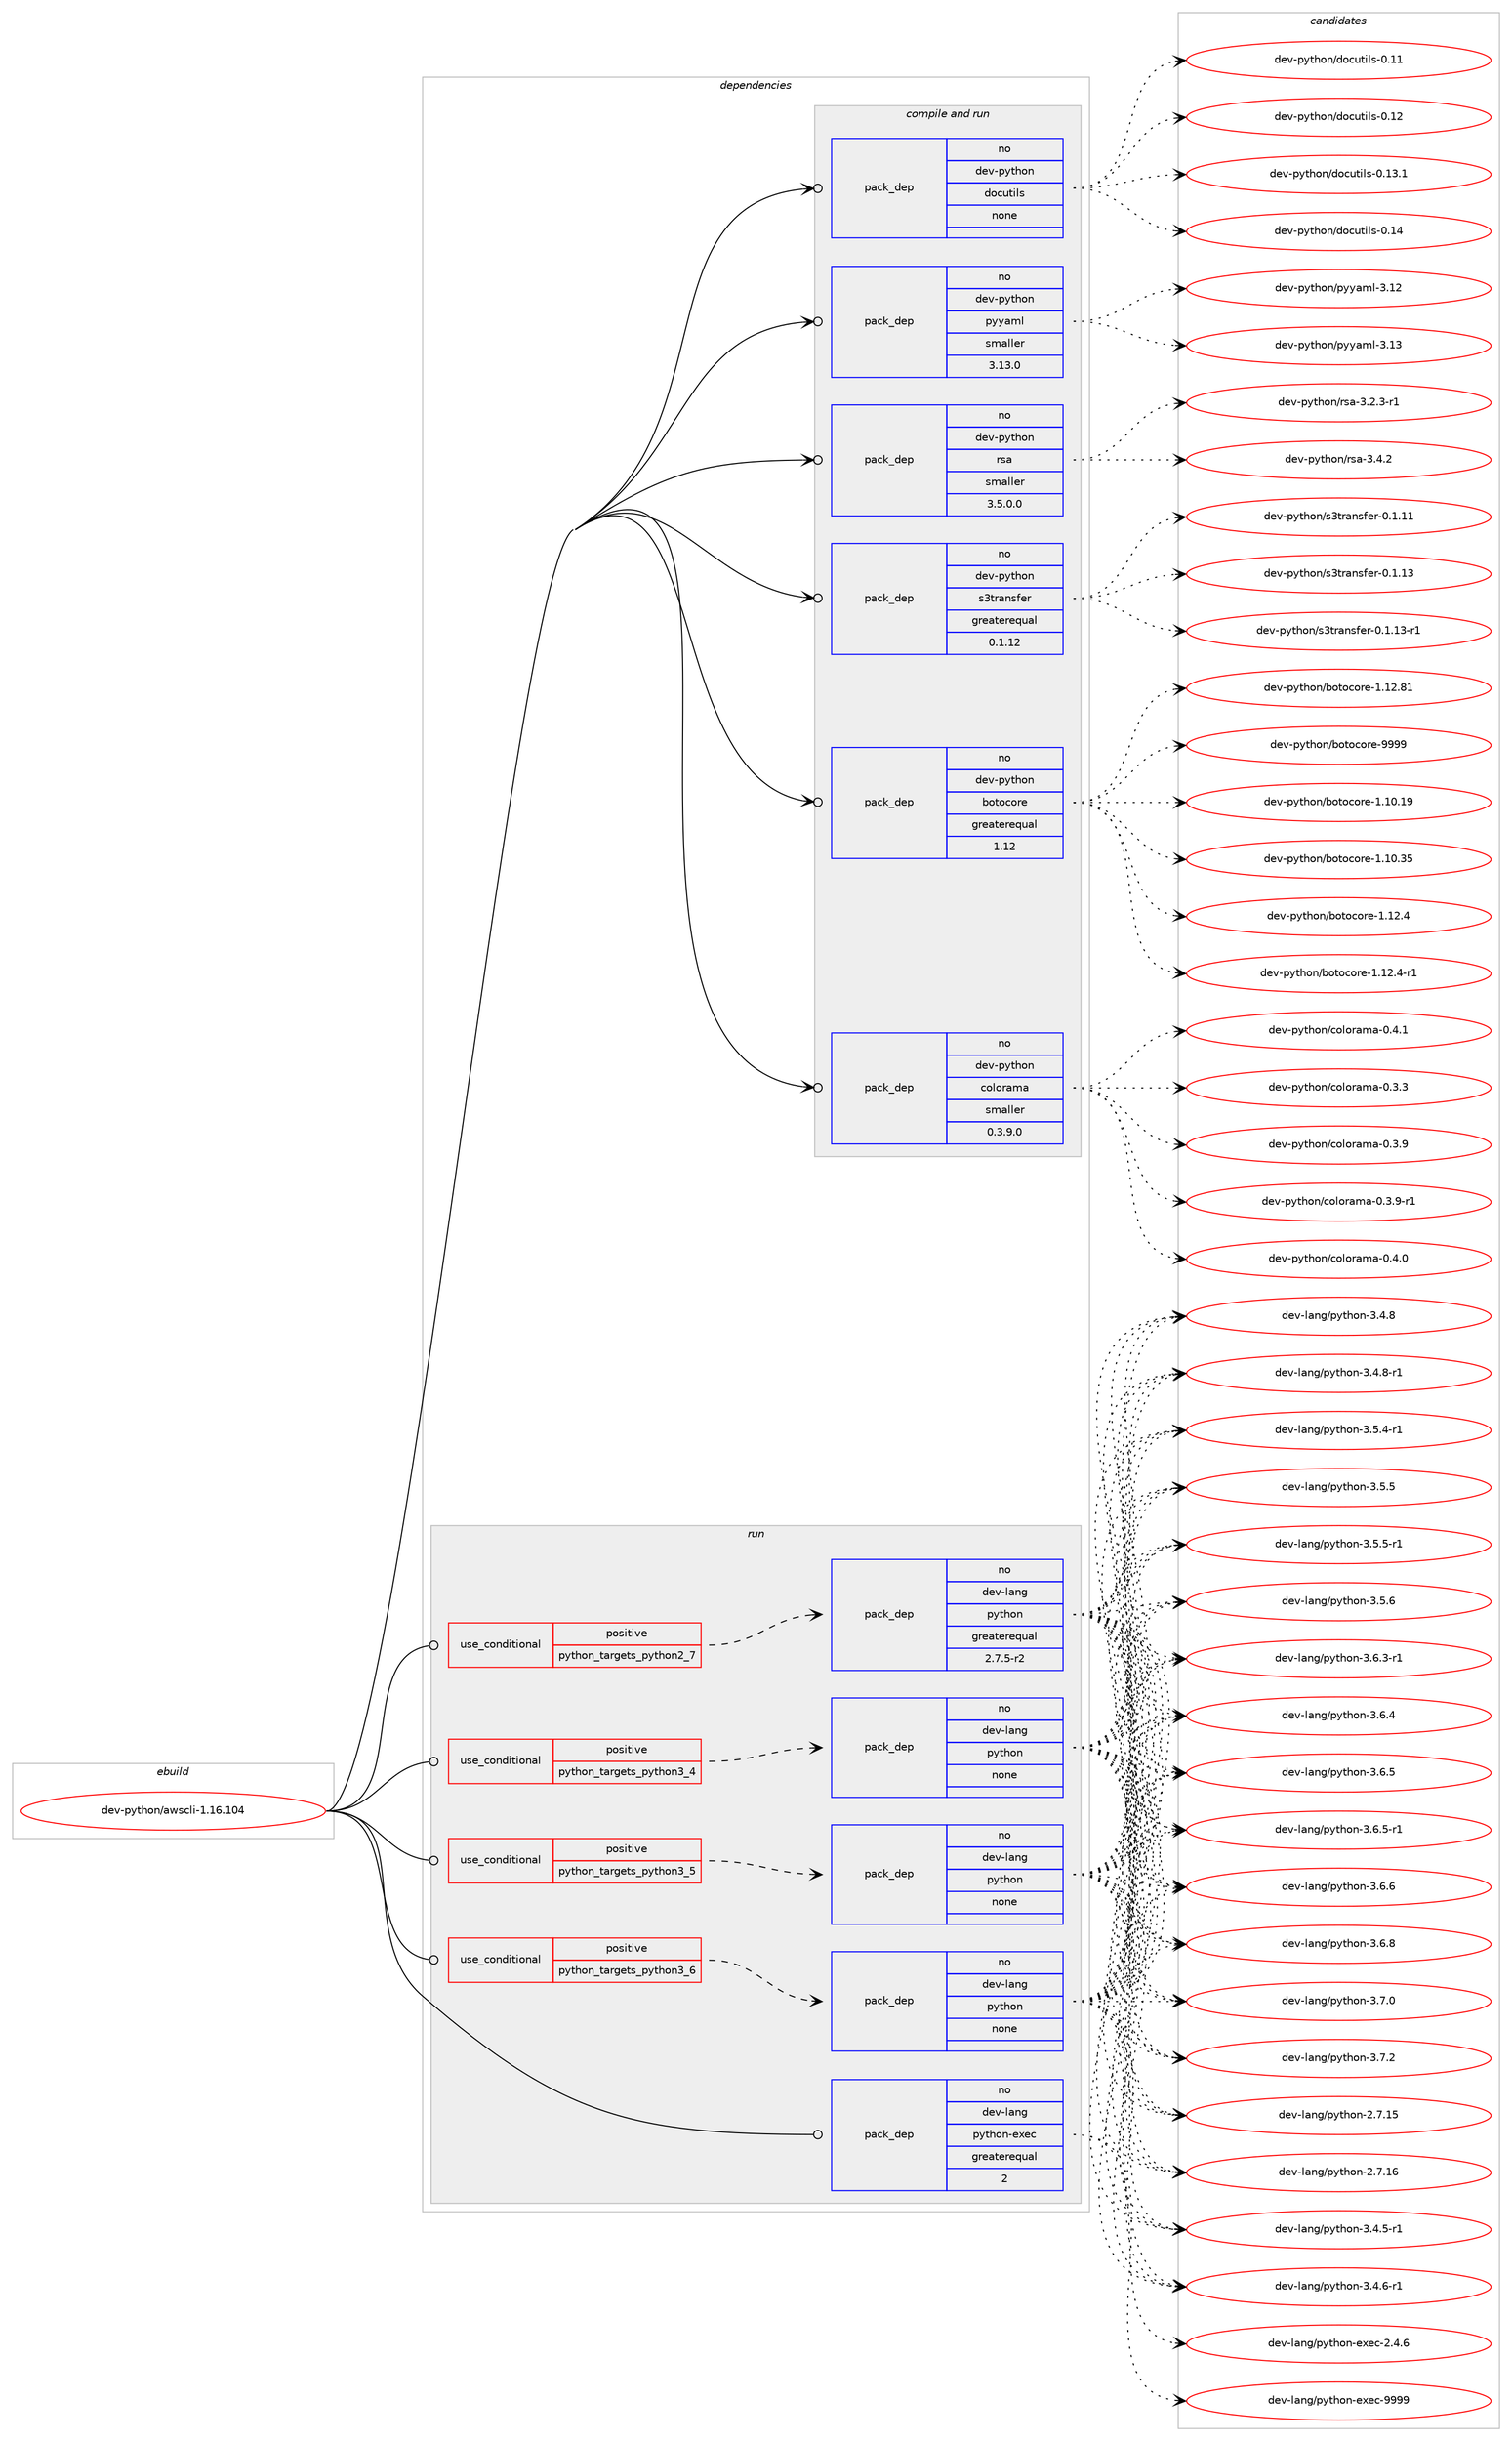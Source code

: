 digraph prolog {

# *************
# Graph options
# *************

newrank=true;
concentrate=true;
compound=true;
graph [rankdir=LR,fontname=Helvetica,fontsize=10,ranksep=1.5];#, ranksep=2.5, nodesep=0.2];
edge  [arrowhead=vee];
node  [fontname=Helvetica,fontsize=10];

# **********
# The ebuild
# **********

subgraph cluster_leftcol {
color=gray;
rank=same;
label=<<i>ebuild</i>>;
id [label="dev-python/awscli-1.16.104", color=red, width=4, href="../dev-python/awscli-1.16.104.svg"];
}

# ****************
# The dependencies
# ****************

subgraph cluster_midcol {
color=gray;
label=<<i>dependencies</i>>;
subgraph cluster_compile {
fillcolor="#eeeeee";
style=filled;
label=<<i>compile</i>>;
}
subgraph cluster_compileandrun {
fillcolor="#eeeeee";
style=filled;
label=<<i>compile and run</i>>;
subgraph pack1005479 {
dependency1400060 [label=<<TABLE BORDER="0" CELLBORDER="1" CELLSPACING="0" CELLPADDING="4" WIDTH="220"><TR><TD ROWSPAN="6" CELLPADDING="30">pack_dep</TD></TR><TR><TD WIDTH="110">no</TD></TR><TR><TD>dev-python</TD></TR><TR><TD>botocore</TD></TR><TR><TD>greaterequal</TD></TR><TR><TD>1.12</TD></TR></TABLE>>, shape=none, color=blue];
}
id:e -> dependency1400060:w [weight=20,style="solid",arrowhead="odotvee"];
subgraph pack1005480 {
dependency1400061 [label=<<TABLE BORDER="0" CELLBORDER="1" CELLSPACING="0" CELLPADDING="4" WIDTH="220"><TR><TD ROWSPAN="6" CELLPADDING="30">pack_dep</TD></TR><TR><TD WIDTH="110">no</TD></TR><TR><TD>dev-python</TD></TR><TR><TD>colorama</TD></TR><TR><TD>smaller</TD></TR><TR><TD>0.3.9.0</TD></TR></TABLE>>, shape=none, color=blue];
}
id:e -> dependency1400061:w [weight=20,style="solid",arrowhead="odotvee"];
subgraph pack1005481 {
dependency1400062 [label=<<TABLE BORDER="0" CELLBORDER="1" CELLSPACING="0" CELLPADDING="4" WIDTH="220"><TR><TD ROWSPAN="6" CELLPADDING="30">pack_dep</TD></TR><TR><TD WIDTH="110">no</TD></TR><TR><TD>dev-python</TD></TR><TR><TD>docutils</TD></TR><TR><TD>none</TD></TR><TR><TD></TD></TR></TABLE>>, shape=none, color=blue];
}
id:e -> dependency1400062:w [weight=20,style="solid",arrowhead="odotvee"];
subgraph pack1005482 {
dependency1400063 [label=<<TABLE BORDER="0" CELLBORDER="1" CELLSPACING="0" CELLPADDING="4" WIDTH="220"><TR><TD ROWSPAN="6" CELLPADDING="30">pack_dep</TD></TR><TR><TD WIDTH="110">no</TD></TR><TR><TD>dev-python</TD></TR><TR><TD>pyyaml</TD></TR><TR><TD>smaller</TD></TR><TR><TD>3.13.0</TD></TR></TABLE>>, shape=none, color=blue];
}
id:e -> dependency1400063:w [weight=20,style="solid",arrowhead="odotvee"];
subgraph pack1005483 {
dependency1400064 [label=<<TABLE BORDER="0" CELLBORDER="1" CELLSPACING="0" CELLPADDING="4" WIDTH="220"><TR><TD ROWSPAN="6" CELLPADDING="30">pack_dep</TD></TR><TR><TD WIDTH="110">no</TD></TR><TR><TD>dev-python</TD></TR><TR><TD>rsa</TD></TR><TR><TD>smaller</TD></TR><TR><TD>3.5.0.0</TD></TR></TABLE>>, shape=none, color=blue];
}
id:e -> dependency1400064:w [weight=20,style="solid",arrowhead="odotvee"];
subgraph pack1005484 {
dependency1400065 [label=<<TABLE BORDER="0" CELLBORDER="1" CELLSPACING="0" CELLPADDING="4" WIDTH="220"><TR><TD ROWSPAN="6" CELLPADDING="30">pack_dep</TD></TR><TR><TD WIDTH="110">no</TD></TR><TR><TD>dev-python</TD></TR><TR><TD>s3transfer</TD></TR><TR><TD>greaterequal</TD></TR><TR><TD>0.1.12</TD></TR></TABLE>>, shape=none, color=blue];
}
id:e -> dependency1400065:w [weight=20,style="solid",arrowhead="odotvee"];
}
subgraph cluster_run {
fillcolor="#eeeeee";
style=filled;
label=<<i>run</i>>;
subgraph cond371355 {
dependency1400066 [label=<<TABLE BORDER="0" CELLBORDER="1" CELLSPACING="0" CELLPADDING="4"><TR><TD ROWSPAN="3" CELLPADDING="10">use_conditional</TD></TR><TR><TD>positive</TD></TR><TR><TD>python_targets_python2_7</TD></TR></TABLE>>, shape=none, color=red];
subgraph pack1005485 {
dependency1400067 [label=<<TABLE BORDER="0" CELLBORDER="1" CELLSPACING="0" CELLPADDING="4" WIDTH="220"><TR><TD ROWSPAN="6" CELLPADDING="30">pack_dep</TD></TR><TR><TD WIDTH="110">no</TD></TR><TR><TD>dev-lang</TD></TR><TR><TD>python</TD></TR><TR><TD>greaterequal</TD></TR><TR><TD>2.7.5-r2</TD></TR></TABLE>>, shape=none, color=blue];
}
dependency1400066:e -> dependency1400067:w [weight=20,style="dashed",arrowhead="vee"];
}
id:e -> dependency1400066:w [weight=20,style="solid",arrowhead="odot"];
subgraph cond371356 {
dependency1400068 [label=<<TABLE BORDER="0" CELLBORDER="1" CELLSPACING="0" CELLPADDING="4"><TR><TD ROWSPAN="3" CELLPADDING="10">use_conditional</TD></TR><TR><TD>positive</TD></TR><TR><TD>python_targets_python3_4</TD></TR></TABLE>>, shape=none, color=red];
subgraph pack1005486 {
dependency1400069 [label=<<TABLE BORDER="0" CELLBORDER="1" CELLSPACING="0" CELLPADDING="4" WIDTH="220"><TR><TD ROWSPAN="6" CELLPADDING="30">pack_dep</TD></TR><TR><TD WIDTH="110">no</TD></TR><TR><TD>dev-lang</TD></TR><TR><TD>python</TD></TR><TR><TD>none</TD></TR><TR><TD></TD></TR></TABLE>>, shape=none, color=blue];
}
dependency1400068:e -> dependency1400069:w [weight=20,style="dashed",arrowhead="vee"];
}
id:e -> dependency1400068:w [weight=20,style="solid",arrowhead="odot"];
subgraph cond371357 {
dependency1400070 [label=<<TABLE BORDER="0" CELLBORDER="1" CELLSPACING="0" CELLPADDING="4"><TR><TD ROWSPAN="3" CELLPADDING="10">use_conditional</TD></TR><TR><TD>positive</TD></TR><TR><TD>python_targets_python3_5</TD></TR></TABLE>>, shape=none, color=red];
subgraph pack1005487 {
dependency1400071 [label=<<TABLE BORDER="0" CELLBORDER="1" CELLSPACING="0" CELLPADDING="4" WIDTH="220"><TR><TD ROWSPAN="6" CELLPADDING="30">pack_dep</TD></TR><TR><TD WIDTH="110">no</TD></TR><TR><TD>dev-lang</TD></TR><TR><TD>python</TD></TR><TR><TD>none</TD></TR><TR><TD></TD></TR></TABLE>>, shape=none, color=blue];
}
dependency1400070:e -> dependency1400071:w [weight=20,style="dashed",arrowhead="vee"];
}
id:e -> dependency1400070:w [weight=20,style="solid",arrowhead="odot"];
subgraph cond371358 {
dependency1400072 [label=<<TABLE BORDER="0" CELLBORDER="1" CELLSPACING="0" CELLPADDING="4"><TR><TD ROWSPAN="3" CELLPADDING="10">use_conditional</TD></TR><TR><TD>positive</TD></TR><TR><TD>python_targets_python3_6</TD></TR></TABLE>>, shape=none, color=red];
subgraph pack1005488 {
dependency1400073 [label=<<TABLE BORDER="0" CELLBORDER="1" CELLSPACING="0" CELLPADDING="4" WIDTH="220"><TR><TD ROWSPAN="6" CELLPADDING="30">pack_dep</TD></TR><TR><TD WIDTH="110">no</TD></TR><TR><TD>dev-lang</TD></TR><TR><TD>python</TD></TR><TR><TD>none</TD></TR><TR><TD></TD></TR></TABLE>>, shape=none, color=blue];
}
dependency1400072:e -> dependency1400073:w [weight=20,style="dashed",arrowhead="vee"];
}
id:e -> dependency1400072:w [weight=20,style="solid",arrowhead="odot"];
subgraph pack1005489 {
dependency1400074 [label=<<TABLE BORDER="0" CELLBORDER="1" CELLSPACING="0" CELLPADDING="4" WIDTH="220"><TR><TD ROWSPAN="6" CELLPADDING="30">pack_dep</TD></TR><TR><TD WIDTH="110">no</TD></TR><TR><TD>dev-lang</TD></TR><TR><TD>python-exec</TD></TR><TR><TD>greaterequal</TD></TR><TR><TD>2</TD></TR></TABLE>>, shape=none, color=blue];
}
id:e -> dependency1400074:w [weight=20,style="solid",arrowhead="odot"];
}
}

# **************
# The candidates
# **************

subgraph cluster_choices {
rank=same;
color=gray;
label=<<i>candidates</i>>;

subgraph choice1005479 {
color=black;
nodesep=1;
choice100101118451121211161041111104798111116111991111141014549464948464957 [label="dev-python/botocore-1.10.19", color=red, width=4,href="../dev-python/botocore-1.10.19.svg"];
choice100101118451121211161041111104798111116111991111141014549464948465153 [label="dev-python/botocore-1.10.35", color=red, width=4,href="../dev-python/botocore-1.10.35.svg"];
choice1001011184511212111610411111047981111161119911111410145494649504652 [label="dev-python/botocore-1.12.4", color=red, width=4,href="../dev-python/botocore-1.12.4.svg"];
choice10010111845112121116104111110479811111611199111114101454946495046524511449 [label="dev-python/botocore-1.12.4-r1", color=red, width=4,href="../dev-python/botocore-1.12.4-r1.svg"];
choice100101118451121211161041111104798111116111991111141014549464950465649 [label="dev-python/botocore-1.12.81", color=red, width=4,href="../dev-python/botocore-1.12.81.svg"];
choice100101118451121211161041111104798111116111991111141014557575757 [label="dev-python/botocore-9999", color=red, width=4,href="../dev-python/botocore-9999.svg"];
dependency1400060:e -> choice100101118451121211161041111104798111116111991111141014549464948464957:w [style=dotted,weight="100"];
dependency1400060:e -> choice100101118451121211161041111104798111116111991111141014549464948465153:w [style=dotted,weight="100"];
dependency1400060:e -> choice1001011184511212111610411111047981111161119911111410145494649504652:w [style=dotted,weight="100"];
dependency1400060:e -> choice10010111845112121116104111110479811111611199111114101454946495046524511449:w [style=dotted,weight="100"];
dependency1400060:e -> choice100101118451121211161041111104798111116111991111141014549464950465649:w [style=dotted,weight="100"];
dependency1400060:e -> choice100101118451121211161041111104798111116111991111141014557575757:w [style=dotted,weight="100"];
}
subgraph choice1005480 {
color=black;
nodesep=1;
choice1001011184511212111610411111047991111081111149710997454846514651 [label="dev-python/colorama-0.3.3", color=red, width=4,href="../dev-python/colorama-0.3.3.svg"];
choice1001011184511212111610411111047991111081111149710997454846514657 [label="dev-python/colorama-0.3.9", color=red, width=4,href="../dev-python/colorama-0.3.9.svg"];
choice10010111845112121116104111110479911110811111497109974548465146574511449 [label="dev-python/colorama-0.3.9-r1", color=red, width=4,href="../dev-python/colorama-0.3.9-r1.svg"];
choice1001011184511212111610411111047991111081111149710997454846524648 [label="dev-python/colorama-0.4.0", color=red, width=4,href="../dev-python/colorama-0.4.0.svg"];
choice1001011184511212111610411111047991111081111149710997454846524649 [label="dev-python/colorama-0.4.1", color=red, width=4,href="../dev-python/colorama-0.4.1.svg"];
dependency1400061:e -> choice1001011184511212111610411111047991111081111149710997454846514651:w [style=dotted,weight="100"];
dependency1400061:e -> choice1001011184511212111610411111047991111081111149710997454846514657:w [style=dotted,weight="100"];
dependency1400061:e -> choice10010111845112121116104111110479911110811111497109974548465146574511449:w [style=dotted,weight="100"];
dependency1400061:e -> choice1001011184511212111610411111047991111081111149710997454846524648:w [style=dotted,weight="100"];
dependency1400061:e -> choice1001011184511212111610411111047991111081111149710997454846524649:w [style=dotted,weight="100"];
}
subgraph choice1005481 {
color=black;
nodesep=1;
choice1001011184511212111610411111047100111991171161051081154548464949 [label="dev-python/docutils-0.11", color=red, width=4,href="../dev-python/docutils-0.11.svg"];
choice1001011184511212111610411111047100111991171161051081154548464950 [label="dev-python/docutils-0.12", color=red, width=4,href="../dev-python/docutils-0.12.svg"];
choice10010111845112121116104111110471001119911711610510811545484649514649 [label="dev-python/docutils-0.13.1", color=red, width=4,href="../dev-python/docutils-0.13.1.svg"];
choice1001011184511212111610411111047100111991171161051081154548464952 [label="dev-python/docutils-0.14", color=red, width=4,href="../dev-python/docutils-0.14.svg"];
dependency1400062:e -> choice1001011184511212111610411111047100111991171161051081154548464949:w [style=dotted,weight="100"];
dependency1400062:e -> choice1001011184511212111610411111047100111991171161051081154548464950:w [style=dotted,weight="100"];
dependency1400062:e -> choice10010111845112121116104111110471001119911711610510811545484649514649:w [style=dotted,weight="100"];
dependency1400062:e -> choice1001011184511212111610411111047100111991171161051081154548464952:w [style=dotted,weight="100"];
}
subgraph choice1005482 {
color=black;
nodesep=1;
choice1001011184511212111610411111047112121121971091084551464950 [label="dev-python/pyyaml-3.12", color=red, width=4,href="../dev-python/pyyaml-3.12.svg"];
choice1001011184511212111610411111047112121121971091084551464951 [label="dev-python/pyyaml-3.13", color=red, width=4,href="../dev-python/pyyaml-3.13.svg"];
dependency1400063:e -> choice1001011184511212111610411111047112121121971091084551464950:w [style=dotted,weight="100"];
dependency1400063:e -> choice1001011184511212111610411111047112121121971091084551464951:w [style=dotted,weight="100"];
}
subgraph choice1005483 {
color=black;
nodesep=1;
choice1001011184511212111610411111047114115974551465046514511449 [label="dev-python/rsa-3.2.3-r1", color=red, width=4,href="../dev-python/rsa-3.2.3-r1.svg"];
choice100101118451121211161041111104711411597455146524650 [label="dev-python/rsa-3.4.2", color=red, width=4,href="../dev-python/rsa-3.4.2.svg"];
dependency1400064:e -> choice1001011184511212111610411111047114115974551465046514511449:w [style=dotted,weight="100"];
dependency1400064:e -> choice100101118451121211161041111104711411597455146524650:w [style=dotted,weight="100"];
}
subgraph choice1005484 {
color=black;
nodesep=1;
choice1001011184511212111610411111047115511161149711011510210111445484649464949 [label="dev-python/s3transfer-0.1.11", color=red, width=4,href="../dev-python/s3transfer-0.1.11.svg"];
choice1001011184511212111610411111047115511161149711011510210111445484649464951 [label="dev-python/s3transfer-0.1.13", color=red, width=4,href="../dev-python/s3transfer-0.1.13.svg"];
choice10010111845112121116104111110471155111611497110115102101114454846494649514511449 [label="dev-python/s3transfer-0.1.13-r1", color=red, width=4,href="../dev-python/s3transfer-0.1.13-r1.svg"];
dependency1400065:e -> choice1001011184511212111610411111047115511161149711011510210111445484649464949:w [style=dotted,weight="100"];
dependency1400065:e -> choice1001011184511212111610411111047115511161149711011510210111445484649464951:w [style=dotted,weight="100"];
dependency1400065:e -> choice10010111845112121116104111110471155111611497110115102101114454846494649514511449:w [style=dotted,weight="100"];
}
subgraph choice1005485 {
color=black;
nodesep=1;
choice10010111845108971101034711212111610411111045504655464953 [label="dev-lang/python-2.7.15", color=red, width=4,href="../dev-lang/python-2.7.15.svg"];
choice10010111845108971101034711212111610411111045504655464954 [label="dev-lang/python-2.7.16", color=red, width=4,href="../dev-lang/python-2.7.16.svg"];
choice1001011184510897110103471121211161041111104551465246534511449 [label="dev-lang/python-3.4.5-r1", color=red, width=4,href="../dev-lang/python-3.4.5-r1.svg"];
choice1001011184510897110103471121211161041111104551465246544511449 [label="dev-lang/python-3.4.6-r1", color=red, width=4,href="../dev-lang/python-3.4.6-r1.svg"];
choice100101118451089711010347112121116104111110455146524656 [label="dev-lang/python-3.4.8", color=red, width=4,href="../dev-lang/python-3.4.8.svg"];
choice1001011184510897110103471121211161041111104551465246564511449 [label="dev-lang/python-3.4.8-r1", color=red, width=4,href="../dev-lang/python-3.4.8-r1.svg"];
choice1001011184510897110103471121211161041111104551465346524511449 [label="dev-lang/python-3.5.4-r1", color=red, width=4,href="../dev-lang/python-3.5.4-r1.svg"];
choice100101118451089711010347112121116104111110455146534653 [label="dev-lang/python-3.5.5", color=red, width=4,href="../dev-lang/python-3.5.5.svg"];
choice1001011184510897110103471121211161041111104551465346534511449 [label="dev-lang/python-3.5.5-r1", color=red, width=4,href="../dev-lang/python-3.5.5-r1.svg"];
choice100101118451089711010347112121116104111110455146534654 [label="dev-lang/python-3.5.6", color=red, width=4,href="../dev-lang/python-3.5.6.svg"];
choice1001011184510897110103471121211161041111104551465446514511449 [label="dev-lang/python-3.6.3-r1", color=red, width=4,href="../dev-lang/python-3.6.3-r1.svg"];
choice100101118451089711010347112121116104111110455146544652 [label="dev-lang/python-3.6.4", color=red, width=4,href="../dev-lang/python-3.6.4.svg"];
choice100101118451089711010347112121116104111110455146544653 [label="dev-lang/python-3.6.5", color=red, width=4,href="../dev-lang/python-3.6.5.svg"];
choice1001011184510897110103471121211161041111104551465446534511449 [label="dev-lang/python-3.6.5-r1", color=red, width=4,href="../dev-lang/python-3.6.5-r1.svg"];
choice100101118451089711010347112121116104111110455146544654 [label="dev-lang/python-3.6.6", color=red, width=4,href="../dev-lang/python-3.6.6.svg"];
choice100101118451089711010347112121116104111110455146544656 [label="dev-lang/python-3.6.8", color=red, width=4,href="../dev-lang/python-3.6.8.svg"];
choice100101118451089711010347112121116104111110455146554648 [label="dev-lang/python-3.7.0", color=red, width=4,href="../dev-lang/python-3.7.0.svg"];
choice100101118451089711010347112121116104111110455146554650 [label="dev-lang/python-3.7.2", color=red, width=4,href="../dev-lang/python-3.7.2.svg"];
dependency1400067:e -> choice10010111845108971101034711212111610411111045504655464953:w [style=dotted,weight="100"];
dependency1400067:e -> choice10010111845108971101034711212111610411111045504655464954:w [style=dotted,weight="100"];
dependency1400067:e -> choice1001011184510897110103471121211161041111104551465246534511449:w [style=dotted,weight="100"];
dependency1400067:e -> choice1001011184510897110103471121211161041111104551465246544511449:w [style=dotted,weight="100"];
dependency1400067:e -> choice100101118451089711010347112121116104111110455146524656:w [style=dotted,weight="100"];
dependency1400067:e -> choice1001011184510897110103471121211161041111104551465246564511449:w [style=dotted,weight="100"];
dependency1400067:e -> choice1001011184510897110103471121211161041111104551465346524511449:w [style=dotted,weight="100"];
dependency1400067:e -> choice100101118451089711010347112121116104111110455146534653:w [style=dotted,weight="100"];
dependency1400067:e -> choice1001011184510897110103471121211161041111104551465346534511449:w [style=dotted,weight="100"];
dependency1400067:e -> choice100101118451089711010347112121116104111110455146534654:w [style=dotted,weight="100"];
dependency1400067:e -> choice1001011184510897110103471121211161041111104551465446514511449:w [style=dotted,weight="100"];
dependency1400067:e -> choice100101118451089711010347112121116104111110455146544652:w [style=dotted,weight="100"];
dependency1400067:e -> choice100101118451089711010347112121116104111110455146544653:w [style=dotted,weight="100"];
dependency1400067:e -> choice1001011184510897110103471121211161041111104551465446534511449:w [style=dotted,weight="100"];
dependency1400067:e -> choice100101118451089711010347112121116104111110455146544654:w [style=dotted,weight="100"];
dependency1400067:e -> choice100101118451089711010347112121116104111110455146544656:w [style=dotted,weight="100"];
dependency1400067:e -> choice100101118451089711010347112121116104111110455146554648:w [style=dotted,weight="100"];
dependency1400067:e -> choice100101118451089711010347112121116104111110455146554650:w [style=dotted,weight="100"];
}
subgraph choice1005486 {
color=black;
nodesep=1;
choice10010111845108971101034711212111610411111045504655464953 [label="dev-lang/python-2.7.15", color=red, width=4,href="../dev-lang/python-2.7.15.svg"];
choice10010111845108971101034711212111610411111045504655464954 [label="dev-lang/python-2.7.16", color=red, width=4,href="../dev-lang/python-2.7.16.svg"];
choice1001011184510897110103471121211161041111104551465246534511449 [label="dev-lang/python-3.4.5-r1", color=red, width=4,href="../dev-lang/python-3.4.5-r1.svg"];
choice1001011184510897110103471121211161041111104551465246544511449 [label="dev-lang/python-3.4.6-r1", color=red, width=4,href="../dev-lang/python-3.4.6-r1.svg"];
choice100101118451089711010347112121116104111110455146524656 [label="dev-lang/python-3.4.8", color=red, width=4,href="../dev-lang/python-3.4.8.svg"];
choice1001011184510897110103471121211161041111104551465246564511449 [label="dev-lang/python-3.4.8-r1", color=red, width=4,href="../dev-lang/python-3.4.8-r1.svg"];
choice1001011184510897110103471121211161041111104551465346524511449 [label="dev-lang/python-3.5.4-r1", color=red, width=4,href="../dev-lang/python-3.5.4-r1.svg"];
choice100101118451089711010347112121116104111110455146534653 [label="dev-lang/python-3.5.5", color=red, width=4,href="../dev-lang/python-3.5.5.svg"];
choice1001011184510897110103471121211161041111104551465346534511449 [label="dev-lang/python-3.5.5-r1", color=red, width=4,href="../dev-lang/python-3.5.5-r1.svg"];
choice100101118451089711010347112121116104111110455146534654 [label="dev-lang/python-3.5.6", color=red, width=4,href="../dev-lang/python-3.5.6.svg"];
choice1001011184510897110103471121211161041111104551465446514511449 [label="dev-lang/python-3.6.3-r1", color=red, width=4,href="../dev-lang/python-3.6.3-r1.svg"];
choice100101118451089711010347112121116104111110455146544652 [label="dev-lang/python-3.6.4", color=red, width=4,href="../dev-lang/python-3.6.4.svg"];
choice100101118451089711010347112121116104111110455146544653 [label="dev-lang/python-3.6.5", color=red, width=4,href="../dev-lang/python-3.6.5.svg"];
choice1001011184510897110103471121211161041111104551465446534511449 [label="dev-lang/python-3.6.5-r1", color=red, width=4,href="../dev-lang/python-3.6.5-r1.svg"];
choice100101118451089711010347112121116104111110455146544654 [label="dev-lang/python-3.6.6", color=red, width=4,href="../dev-lang/python-3.6.6.svg"];
choice100101118451089711010347112121116104111110455146544656 [label="dev-lang/python-3.6.8", color=red, width=4,href="../dev-lang/python-3.6.8.svg"];
choice100101118451089711010347112121116104111110455146554648 [label="dev-lang/python-3.7.0", color=red, width=4,href="../dev-lang/python-3.7.0.svg"];
choice100101118451089711010347112121116104111110455146554650 [label="dev-lang/python-3.7.2", color=red, width=4,href="../dev-lang/python-3.7.2.svg"];
dependency1400069:e -> choice10010111845108971101034711212111610411111045504655464953:w [style=dotted,weight="100"];
dependency1400069:e -> choice10010111845108971101034711212111610411111045504655464954:w [style=dotted,weight="100"];
dependency1400069:e -> choice1001011184510897110103471121211161041111104551465246534511449:w [style=dotted,weight="100"];
dependency1400069:e -> choice1001011184510897110103471121211161041111104551465246544511449:w [style=dotted,weight="100"];
dependency1400069:e -> choice100101118451089711010347112121116104111110455146524656:w [style=dotted,weight="100"];
dependency1400069:e -> choice1001011184510897110103471121211161041111104551465246564511449:w [style=dotted,weight="100"];
dependency1400069:e -> choice1001011184510897110103471121211161041111104551465346524511449:w [style=dotted,weight="100"];
dependency1400069:e -> choice100101118451089711010347112121116104111110455146534653:w [style=dotted,weight="100"];
dependency1400069:e -> choice1001011184510897110103471121211161041111104551465346534511449:w [style=dotted,weight="100"];
dependency1400069:e -> choice100101118451089711010347112121116104111110455146534654:w [style=dotted,weight="100"];
dependency1400069:e -> choice1001011184510897110103471121211161041111104551465446514511449:w [style=dotted,weight="100"];
dependency1400069:e -> choice100101118451089711010347112121116104111110455146544652:w [style=dotted,weight="100"];
dependency1400069:e -> choice100101118451089711010347112121116104111110455146544653:w [style=dotted,weight="100"];
dependency1400069:e -> choice1001011184510897110103471121211161041111104551465446534511449:w [style=dotted,weight="100"];
dependency1400069:e -> choice100101118451089711010347112121116104111110455146544654:w [style=dotted,weight="100"];
dependency1400069:e -> choice100101118451089711010347112121116104111110455146544656:w [style=dotted,weight="100"];
dependency1400069:e -> choice100101118451089711010347112121116104111110455146554648:w [style=dotted,weight="100"];
dependency1400069:e -> choice100101118451089711010347112121116104111110455146554650:w [style=dotted,weight="100"];
}
subgraph choice1005487 {
color=black;
nodesep=1;
choice10010111845108971101034711212111610411111045504655464953 [label="dev-lang/python-2.7.15", color=red, width=4,href="../dev-lang/python-2.7.15.svg"];
choice10010111845108971101034711212111610411111045504655464954 [label="dev-lang/python-2.7.16", color=red, width=4,href="../dev-lang/python-2.7.16.svg"];
choice1001011184510897110103471121211161041111104551465246534511449 [label="dev-lang/python-3.4.5-r1", color=red, width=4,href="../dev-lang/python-3.4.5-r1.svg"];
choice1001011184510897110103471121211161041111104551465246544511449 [label="dev-lang/python-3.4.6-r1", color=red, width=4,href="../dev-lang/python-3.4.6-r1.svg"];
choice100101118451089711010347112121116104111110455146524656 [label="dev-lang/python-3.4.8", color=red, width=4,href="../dev-lang/python-3.4.8.svg"];
choice1001011184510897110103471121211161041111104551465246564511449 [label="dev-lang/python-3.4.8-r1", color=red, width=4,href="../dev-lang/python-3.4.8-r1.svg"];
choice1001011184510897110103471121211161041111104551465346524511449 [label="dev-lang/python-3.5.4-r1", color=red, width=4,href="../dev-lang/python-3.5.4-r1.svg"];
choice100101118451089711010347112121116104111110455146534653 [label="dev-lang/python-3.5.5", color=red, width=4,href="../dev-lang/python-3.5.5.svg"];
choice1001011184510897110103471121211161041111104551465346534511449 [label="dev-lang/python-3.5.5-r1", color=red, width=4,href="../dev-lang/python-3.5.5-r1.svg"];
choice100101118451089711010347112121116104111110455146534654 [label="dev-lang/python-3.5.6", color=red, width=4,href="../dev-lang/python-3.5.6.svg"];
choice1001011184510897110103471121211161041111104551465446514511449 [label="dev-lang/python-3.6.3-r1", color=red, width=4,href="../dev-lang/python-3.6.3-r1.svg"];
choice100101118451089711010347112121116104111110455146544652 [label="dev-lang/python-3.6.4", color=red, width=4,href="../dev-lang/python-3.6.4.svg"];
choice100101118451089711010347112121116104111110455146544653 [label="dev-lang/python-3.6.5", color=red, width=4,href="../dev-lang/python-3.6.5.svg"];
choice1001011184510897110103471121211161041111104551465446534511449 [label="dev-lang/python-3.6.5-r1", color=red, width=4,href="../dev-lang/python-3.6.5-r1.svg"];
choice100101118451089711010347112121116104111110455146544654 [label="dev-lang/python-3.6.6", color=red, width=4,href="../dev-lang/python-3.6.6.svg"];
choice100101118451089711010347112121116104111110455146544656 [label="dev-lang/python-3.6.8", color=red, width=4,href="../dev-lang/python-3.6.8.svg"];
choice100101118451089711010347112121116104111110455146554648 [label="dev-lang/python-3.7.0", color=red, width=4,href="../dev-lang/python-3.7.0.svg"];
choice100101118451089711010347112121116104111110455146554650 [label="dev-lang/python-3.7.2", color=red, width=4,href="../dev-lang/python-3.7.2.svg"];
dependency1400071:e -> choice10010111845108971101034711212111610411111045504655464953:w [style=dotted,weight="100"];
dependency1400071:e -> choice10010111845108971101034711212111610411111045504655464954:w [style=dotted,weight="100"];
dependency1400071:e -> choice1001011184510897110103471121211161041111104551465246534511449:w [style=dotted,weight="100"];
dependency1400071:e -> choice1001011184510897110103471121211161041111104551465246544511449:w [style=dotted,weight="100"];
dependency1400071:e -> choice100101118451089711010347112121116104111110455146524656:w [style=dotted,weight="100"];
dependency1400071:e -> choice1001011184510897110103471121211161041111104551465246564511449:w [style=dotted,weight="100"];
dependency1400071:e -> choice1001011184510897110103471121211161041111104551465346524511449:w [style=dotted,weight="100"];
dependency1400071:e -> choice100101118451089711010347112121116104111110455146534653:w [style=dotted,weight="100"];
dependency1400071:e -> choice1001011184510897110103471121211161041111104551465346534511449:w [style=dotted,weight="100"];
dependency1400071:e -> choice100101118451089711010347112121116104111110455146534654:w [style=dotted,weight="100"];
dependency1400071:e -> choice1001011184510897110103471121211161041111104551465446514511449:w [style=dotted,weight="100"];
dependency1400071:e -> choice100101118451089711010347112121116104111110455146544652:w [style=dotted,weight="100"];
dependency1400071:e -> choice100101118451089711010347112121116104111110455146544653:w [style=dotted,weight="100"];
dependency1400071:e -> choice1001011184510897110103471121211161041111104551465446534511449:w [style=dotted,weight="100"];
dependency1400071:e -> choice100101118451089711010347112121116104111110455146544654:w [style=dotted,weight="100"];
dependency1400071:e -> choice100101118451089711010347112121116104111110455146544656:w [style=dotted,weight="100"];
dependency1400071:e -> choice100101118451089711010347112121116104111110455146554648:w [style=dotted,weight="100"];
dependency1400071:e -> choice100101118451089711010347112121116104111110455146554650:w [style=dotted,weight="100"];
}
subgraph choice1005488 {
color=black;
nodesep=1;
choice10010111845108971101034711212111610411111045504655464953 [label="dev-lang/python-2.7.15", color=red, width=4,href="../dev-lang/python-2.7.15.svg"];
choice10010111845108971101034711212111610411111045504655464954 [label="dev-lang/python-2.7.16", color=red, width=4,href="../dev-lang/python-2.7.16.svg"];
choice1001011184510897110103471121211161041111104551465246534511449 [label="dev-lang/python-3.4.5-r1", color=red, width=4,href="../dev-lang/python-3.4.5-r1.svg"];
choice1001011184510897110103471121211161041111104551465246544511449 [label="dev-lang/python-3.4.6-r1", color=red, width=4,href="../dev-lang/python-3.4.6-r1.svg"];
choice100101118451089711010347112121116104111110455146524656 [label="dev-lang/python-3.4.8", color=red, width=4,href="../dev-lang/python-3.4.8.svg"];
choice1001011184510897110103471121211161041111104551465246564511449 [label="dev-lang/python-3.4.8-r1", color=red, width=4,href="../dev-lang/python-3.4.8-r1.svg"];
choice1001011184510897110103471121211161041111104551465346524511449 [label="dev-lang/python-3.5.4-r1", color=red, width=4,href="../dev-lang/python-3.5.4-r1.svg"];
choice100101118451089711010347112121116104111110455146534653 [label="dev-lang/python-3.5.5", color=red, width=4,href="../dev-lang/python-3.5.5.svg"];
choice1001011184510897110103471121211161041111104551465346534511449 [label="dev-lang/python-3.5.5-r1", color=red, width=4,href="../dev-lang/python-3.5.5-r1.svg"];
choice100101118451089711010347112121116104111110455146534654 [label="dev-lang/python-3.5.6", color=red, width=4,href="../dev-lang/python-3.5.6.svg"];
choice1001011184510897110103471121211161041111104551465446514511449 [label="dev-lang/python-3.6.3-r1", color=red, width=4,href="../dev-lang/python-3.6.3-r1.svg"];
choice100101118451089711010347112121116104111110455146544652 [label="dev-lang/python-3.6.4", color=red, width=4,href="../dev-lang/python-3.6.4.svg"];
choice100101118451089711010347112121116104111110455146544653 [label="dev-lang/python-3.6.5", color=red, width=4,href="../dev-lang/python-3.6.5.svg"];
choice1001011184510897110103471121211161041111104551465446534511449 [label="dev-lang/python-3.6.5-r1", color=red, width=4,href="../dev-lang/python-3.6.5-r1.svg"];
choice100101118451089711010347112121116104111110455146544654 [label="dev-lang/python-3.6.6", color=red, width=4,href="../dev-lang/python-3.6.6.svg"];
choice100101118451089711010347112121116104111110455146544656 [label="dev-lang/python-3.6.8", color=red, width=4,href="../dev-lang/python-3.6.8.svg"];
choice100101118451089711010347112121116104111110455146554648 [label="dev-lang/python-3.7.0", color=red, width=4,href="../dev-lang/python-3.7.0.svg"];
choice100101118451089711010347112121116104111110455146554650 [label="dev-lang/python-3.7.2", color=red, width=4,href="../dev-lang/python-3.7.2.svg"];
dependency1400073:e -> choice10010111845108971101034711212111610411111045504655464953:w [style=dotted,weight="100"];
dependency1400073:e -> choice10010111845108971101034711212111610411111045504655464954:w [style=dotted,weight="100"];
dependency1400073:e -> choice1001011184510897110103471121211161041111104551465246534511449:w [style=dotted,weight="100"];
dependency1400073:e -> choice1001011184510897110103471121211161041111104551465246544511449:w [style=dotted,weight="100"];
dependency1400073:e -> choice100101118451089711010347112121116104111110455146524656:w [style=dotted,weight="100"];
dependency1400073:e -> choice1001011184510897110103471121211161041111104551465246564511449:w [style=dotted,weight="100"];
dependency1400073:e -> choice1001011184510897110103471121211161041111104551465346524511449:w [style=dotted,weight="100"];
dependency1400073:e -> choice100101118451089711010347112121116104111110455146534653:w [style=dotted,weight="100"];
dependency1400073:e -> choice1001011184510897110103471121211161041111104551465346534511449:w [style=dotted,weight="100"];
dependency1400073:e -> choice100101118451089711010347112121116104111110455146534654:w [style=dotted,weight="100"];
dependency1400073:e -> choice1001011184510897110103471121211161041111104551465446514511449:w [style=dotted,weight="100"];
dependency1400073:e -> choice100101118451089711010347112121116104111110455146544652:w [style=dotted,weight="100"];
dependency1400073:e -> choice100101118451089711010347112121116104111110455146544653:w [style=dotted,weight="100"];
dependency1400073:e -> choice1001011184510897110103471121211161041111104551465446534511449:w [style=dotted,weight="100"];
dependency1400073:e -> choice100101118451089711010347112121116104111110455146544654:w [style=dotted,weight="100"];
dependency1400073:e -> choice100101118451089711010347112121116104111110455146544656:w [style=dotted,weight="100"];
dependency1400073:e -> choice100101118451089711010347112121116104111110455146554648:w [style=dotted,weight="100"];
dependency1400073:e -> choice100101118451089711010347112121116104111110455146554650:w [style=dotted,weight="100"];
}
subgraph choice1005489 {
color=black;
nodesep=1;
choice1001011184510897110103471121211161041111104510112010199455046524654 [label="dev-lang/python-exec-2.4.6", color=red, width=4,href="../dev-lang/python-exec-2.4.6.svg"];
choice10010111845108971101034711212111610411111045101120101994557575757 [label="dev-lang/python-exec-9999", color=red, width=4,href="../dev-lang/python-exec-9999.svg"];
dependency1400074:e -> choice1001011184510897110103471121211161041111104510112010199455046524654:w [style=dotted,weight="100"];
dependency1400074:e -> choice10010111845108971101034711212111610411111045101120101994557575757:w [style=dotted,weight="100"];
}
}

}
